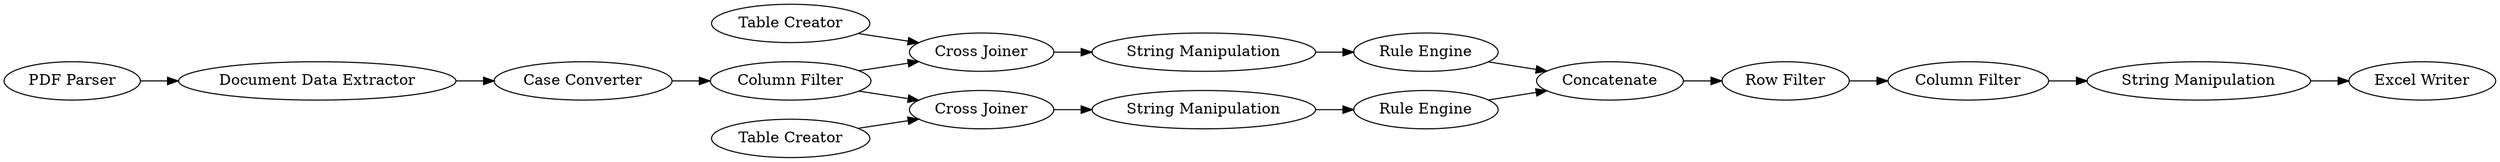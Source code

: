 digraph {
	44 -> 64
	61 -> 33
	62 -> 65
	66 -> 19
	11 -> 64
	37 -> 28
	33 -> 66
	46 -> 61
	11 -> 36
	59 -> 60
	42 -> 36
	60 -> 11
	64 -> 62
	1 -> 59
	36 -> 37
	28 -> 46
	65 -> 46
	64 [label="Cross Joiner"]
	1 [label="PDF Parser"]
	66 [label="String Manipulation"]
	42 [label="Table Creator"]
	44 [label="Table Creator"]
	62 [label="String Manipulation"]
	28 [label="Rule Engine"]
	36 [label="Cross Joiner"]
	65 [label="Rule Engine"]
	11 [label="Column Filter"]
	46 [label=Concatenate]
	61 [label="Row Filter"]
	19 [label="Excel Writer"]
	33 [label="Column Filter"]
	60 [label="Case Converter"]
	37 [label="String Manipulation"]
	59 [label="Document Data Extractor"]
	rankdir=LR
}
